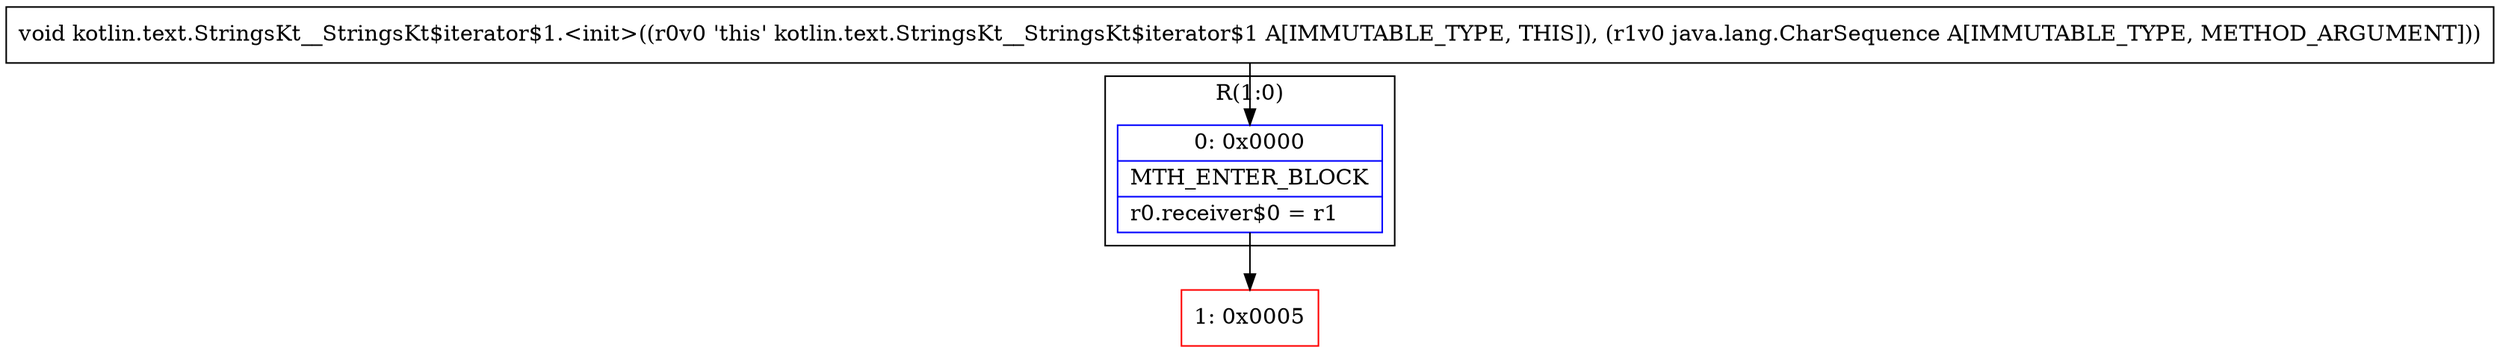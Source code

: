 digraph "CFG forkotlin.text.StringsKt__StringsKt$iterator$1.\<init\>(Ljava\/lang\/CharSequence;)V" {
subgraph cluster_Region_809408268 {
label = "R(1:0)";
node [shape=record,color=blue];
Node_0 [shape=record,label="{0\:\ 0x0000|MTH_ENTER_BLOCK\l|r0.receiver$0 = r1\l}"];
}
Node_1 [shape=record,color=red,label="{1\:\ 0x0005}"];
MethodNode[shape=record,label="{void kotlin.text.StringsKt__StringsKt$iterator$1.\<init\>((r0v0 'this' kotlin.text.StringsKt__StringsKt$iterator$1 A[IMMUTABLE_TYPE, THIS]), (r1v0 java.lang.CharSequence A[IMMUTABLE_TYPE, METHOD_ARGUMENT])) }"];
MethodNode -> Node_0;
Node_0 -> Node_1;
}

